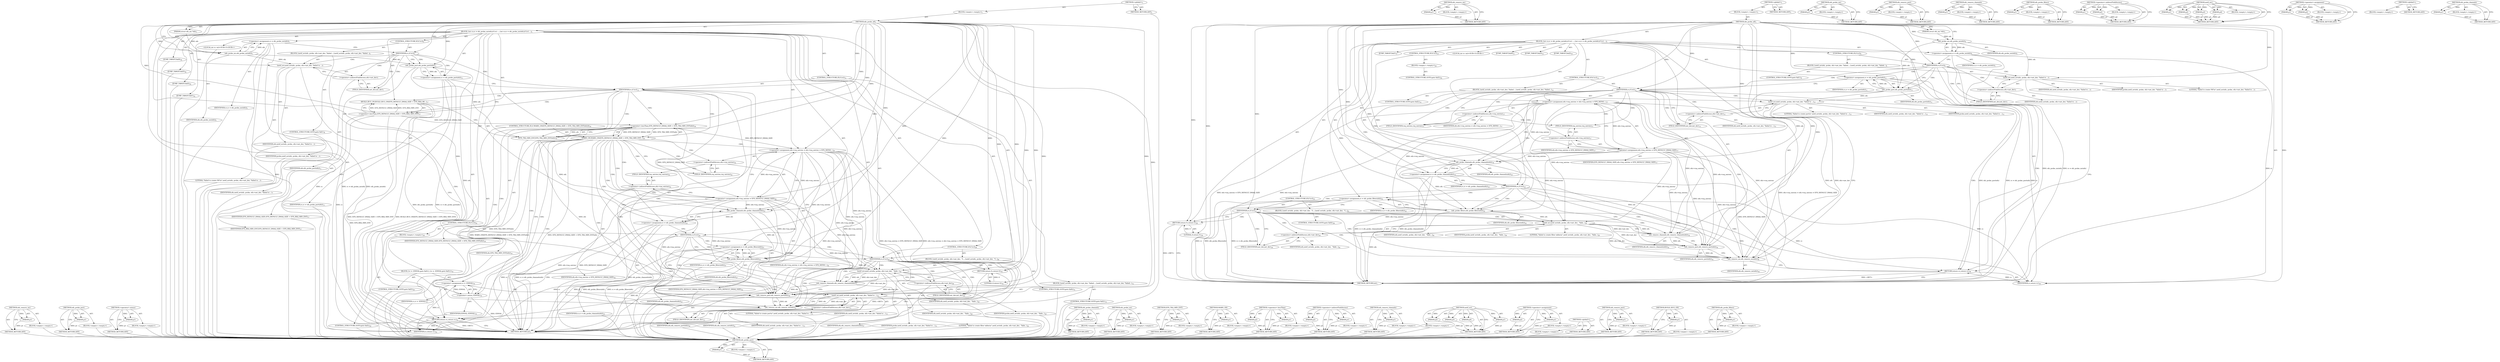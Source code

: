 digraph "efx_probe_filters" {
vulnerable_134 [label=<(METHOD,efx_probe_port)>];
vulnerable_135 [label=<(PARAM,p1)>];
vulnerable_136 [label=<(BLOCK,&lt;empty&gt;,&lt;empty&gt;)>];
vulnerable_137 [label=<(METHOD_RETURN,ANY)>];
vulnerable_154 [label=<(METHOD,efx_remove_nic)>];
vulnerable_155 [label=<(PARAM,p1)>];
vulnerable_156 [label=<(BLOCK,&lt;empty&gt;,&lt;empty&gt;)>];
vulnerable_157 [label=<(METHOD_RETURN,ANY)>];
vulnerable_6 [label=<(METHOD,&lt;global&gt;)<SUB>1</SUB>>];
vulnerable_7 [label=<(BLOCK,&lt;empty&gt;,&lt;empty&gt;)<SUB>1</SUB>>];
vulnerable_8 [label=<(METHOD,efx_probe_all)<SUB>1</SUB>>];
vulnerable_9 [label=<(PARAM,struct efx_nic *efx)<SUB>1</SUB>>];
vulnerable_10 [label=<(BLOCK,{
	int rc;

	rc = efx_probe_nic(efx);
	if (rc) ...,{
	int rc;

	rc = efx_probe_nic(efx);
	if (rc) ...)<SUB>2</SUB>>];
vulnerable_11 [label="<(LOCAL,int rc: int)<SUB>3</SUB>>"];
vulnerable_12 [label=<(&lt;operator&gt;.assignment,rc = efx_probe_nic(efx))<SUB>5</SUB>>];
vulnerable_13 [label=<(IDENTIFIER,rc,rc = efx_probe_nic(efx))<SUB>5</SUB>>];
vulnerable_14 [label=<(efx_probe_nic,efx_probe_nic(efx))<SUB>5</SUB>>];
vulnerable_15 [label=<(IDENTIFIER,efx,efx_probe_nic(efx))<SUB>5</SUB>>];
vulnerable_16 [label=<(CONTROL_STRUCTURE,IF,if (rc))<SUB>6</SUB>>];
vulnerable_17 [label=<(IDENTIFIER,rc,if (rc))<SUB>6</SUB>>];
vulnerable_18 [label=<(BLOCK,{
		netif_err(efx, probe, efx-&gt;net_dev, &quot;failed...,{
		netif_err(efx, probe, efx-&gt;net_dev, &quot;failed...)<SUB>6</SUB>>];
vulnerable_19 [label=<(netif_err,netif_err(efx, probe, efx-&gt;net_dev, &quot;failed to ...)<SUB>7</SUB>>];
vulnerable_20 [label=<(IDENTIFIER,efx,netif_err(efx, probe, efx-&gt;net_dev, &quot;failed to ...)<SUB>7</SUB>>];
vulnerable_21 [label=<(IDENTIFIER,probe,netif_err(efx, probe, efx-&gt;net_dev, &quot;failed to ...)<SUB>7</SUB>>];
vulnerable_22 [label=<(&lt;operator&gt;.indirectFieldAccess,efx-&gt;net_dev)<SUB>7</SUB>>];
vulnerable_23 [label=<(IDENTIFIER,efx,netif_err(efx, probe, efx-&gt;net_dev, &quot;failed to ...)<SUB>7</SUB>>];
vulnerable_24 [label=<(FIELD_IDENTIFIER,net_dev,net_dev)<SUB>7</SUB>>];
vulnerable_25 [label=<(LITERAL,&quot;failed to create NIC\n&quot;,netif_err(efx, probe, efx-&gt;net_dev, &quot;failed to ...)<SUB>7</SUB>>];
vulnerable_26 [label=<(CONTROL_STRUCTURE,GOTO,goto fail1;)<SUB>8</SUB>>];
vulnerable_27 [label=<(&lt;operator&gt;.assignment,rc = efx_probe_port(efx))<SUB>11</SUB>>];
vulnerable_28 [label=<(IDENTIFIER,rc,rc = efx_probe_port(efx))<SUB>11</SUB>>];
vulnerable_29 [label=<(efx_probe_port,efx_probe_port(efx))<SUB>11</SUB>>];
vulnerable_30 [label=<(IDENTIFIER,efx,efx_probe_port(efx))<SUB>11</SUB>>];
vulnerable_31 [label=<(CONTROL_STRUCTURE,IF,if (rc))<SUB>12</SUB>>];
vulnerable_32 [label=<(IDENTIFIER,rc,if (rc))<SUB>12</SUB>>];
vulnerable_33 [label=<(BLOCK,{
		netif_err(efx, probe, efx-&gt;net_dev, &quot;failed...,{
		netif_err(efx, probe, efx-&gt;net_dev, &quot;failed...)<SUB>12</SUB>>];
vulnerable_34 [label=<(netif_err,netif_err(efx, probe, efx-&gt;net_dev, &quot;failed to ...)<SUB>13</SUB>>];
vulnerable_35 [label=<(IDENTIFIER,efx,netif_err(efx, probe, efx-&gt;net_dev, &quot;failed to ...)<SUB>13</SUB>>];
vulnerable_36 [label=<(IDENTIFIER,probe,netif_err(efx, probe, efx-&gt;net_dev, &quot;failed to ...)<SUB>13</SUB>>];
vulnerable_37 [label=<(&lt;operator&gt;.indirectFieldAccess,efx-&gt;net_dev)<SUB>13</SUB>>];
vulnerable_38 [label=<(IDENTIFIER,efx,netif_err(efx, probe, efx-&gt;net_dev, &quot;failed to ...)<SUB>13</SUB>>];
vulnerable_39 [label=<(FIELD_IDENTIFIER,net_dev,net_dev)<SUB>13</SUB>>];
vulnerable_40 [label=<(LITERAL,&quot;failed to create port\n&quot;,netif_err(efx, probe, efx-&gt;net_dev, &quot;failed to ...)<SUB>13</SUB>>];
vulnerable_41 [label=<(CONTROL_STRUCTURE,GOTO,goto fail2;)<SUB>14</SUB>>];
vulnerable_42 [label=<(&lt;operator&gt;.assignment,efx-&gt;rxq_entries = efx-&gt;txq_entries = EFX_DEFAU...)<SUB>17</SUB>>];
vulnerable_43 [label=<(&lt;operator&gt;.indirectFieldAccess,efx-&gt;rxq_entries)<SUB>17</SUB>>];
vulnerable_44 [label=<(IDENTIFIER,efx,efx-&gt;rxq_entries = efx-&gt;txq_entries = EFX_DEFAU...)<SUB>17</SUB>>];
vulnerable_45 [label=<(FIELD_IDENTIFIER,rxq_entries,rxq_entries)<SUB>17</SUB>>];
vulnerable_46 [label=<(&lt;operator&gt;.assignment,efx-&gt;txq_entries = EFX_DEFAULT_DMAQ_SIZE)<SUB>17</SUB>>];
vulnerable_47 [label=<(&lt;operator&gt;.indirectFieldAccess,efx-&gt;txq_entries)<SUB>17</SUB>>];
vulnerable_48 [label=<(IDENTIFIER,efx,efx-&gt;txq_entries = EFX_DEFAULT_DMAQ_SIZE)<SUB>17</SUB>>];
vulnerable_49 [label=<(FIELD_IDENTIFIER,txq_entries,txq_entries)<SUB>17</SUB>>];
vulnerable_50 [label=<(IDENTIFIER,EFX_DEFAULT_DMAQ_SIZE,efx-&gt;txq_entries = EFX_DEFAULT_DMAQ_SIZE)<SUB>17</SUB>>];
vulnerable_51 [label=<(&lt;operator&gt;.assignment,rc = efx_probe_channels(efx))<SUB>18</SUB>>];
vulnerable_52 [label=<(IDENTIFIER,rc,rc = efx_probe_channels(efx))<SUB>18</SUB>>];
vulnerable_53 [label=<(efx_probe_channels,efx_probe_channels(efx))<SUB>18</SUB>>];
vulnerable_54 [label=<(IDENTIFIER,efx,efx_probe_channels(efx))<SUB>18</SUB>>];
vulnerable_55 [label=<(CONTROL_STRUCTURE,IF,if (rc))<SUB>19</SUB>>];
vulnerable_56 [label=<(IDENTIFIER,rc,if (rc))<SUB>19</SUB>>];
vulnerable_57 [label=<(BLOCK,&lt;empty&gt;,&lt;empty&gt;)<SUB>20</SUB>>];
vulnerable_58 [label=<(CONTROL_STRUCTURE,GOTO,goto fail3;)<SUB>20</SUB>>];
vulnerable_59 [label=<(&lt;operator&gt;.assignment,rc = efx_probe_filters(efx))<SUB>22</SUB>>];
vulnerable_60 [label=<(IDENTIFIER,rc,rc = efx_probe_filters(efx))<SUB>22</SUB>>];
vulnerable_61 [label=<(efx_probe_filters,efx_probe_filters(efx))<SUB>22</SUB>>];
vulnerable_62 [label=<(IDENTIFIER,efx,efx_probe_filters(efx))<SUB>22</SUB>>];
vulnerable_63 [label=<(CONTROL_STRUCTURE,IF,if (rc))<SUB>23</SUB>>];
vulnerable_64 [label=<(IDENTIFIER,rc,if (rc))<SUB>23</SUB>>];
vulnerable_65 [label=<(BLOCK,{
		netif_err(efx, probe, efx-&gt;net_dev,
			  &quot;f...,{
		netif_err(efx, probe, efx-&gt;net_dev,
			  &quot;f...)<SUB>23</SUB>>];
vulnerable_66 [label=<(netif_err,netif_err(efx, probe, efx-&gt;net_dev,
			  &quot;faile...)<SUB>24</SUB>>];
vulnerable_67 [label=<(IDENTIFIER,efx,netif_err(efx, probe, efx-&gt;net_dev,
			  &quot;faile...)<SUB>24</SUB>>];
vulnerable_68 [label=<(IDENTIFIER,probe,netif_err(efx, probe, efx-&gt;net_dev,
			  &quot;faile...)<SUB>24</SUB>>];
vulnerable_69 [label=<(&lt;operator&gt;.indirectFieldAccess,efx-&gt;net_dev)<SUB>24</SUB>>];
vulnerable_70 [label=<(IDENTIFIER,efx,netif_err(efx, probe, efx-&gt;net_dev,
			  &quot;faile...)<SUB>24</SUB>>];
vulnerable_71 [label=<(FIELD_IDENTIFIER,net_dev,net_dev)<SUB>24</SUB>>];
vulnerable_72 [label=<(LITERAL,&quot;failed to create filter tables\n&quot;,netif_err(efx, probe, efx-&gt;net_dev,
			  &quot;faile...)<SUB>25</SUB>>];
vulnerable_73 [label=<(CONTROL_STRUCTURE,GOTO,goto fail4;)<SUB>26</SUB>>];
vulnerable_74 [label=<(RETURN,return 0;,return 0;)<SUB>29</SUB>>];
vulnerable_75 [label=<(LITERAL,0,return 0;)<SUB>29</SUB>>];
vulnerable_76 [label=<(JUMP_TARGET,fail4)<SUB>31</SUB>>];
vulnerable_77 [label=<(efx_remove_channels,efx_remove_channels(efx))<SUB>32</SUB>>];
vulnerable_78 [label=<(IDENTIFIER,efx,efx_remove_channels(efx))<SUB>32</SUB>>];
vulnerable_79 [label=<(JUMP_TARGET,fail3)<SUB>33</SUB>>];
vulnerable_80 [label=<(efx_remove_port,efx_remove_port(efx))<SUB>34</SUB>>];
vulnerable_81 [label=<(IDENTIFIER,efx,efx_remove_port(efx))<SUB>34</SUB>>];
vulnerable_82 [label=<(JUMP_TARGET,fail2)<SUB>35</SUB>>];
vulnerable_83 [label=<(efx_remove_nic,efx_remove_nic(efx))<SUB>36</SUB>>];
vulnerable_84 [label=<(IDENTIFIER,efx,efx_remove_nic(efx))<SUB>36</SUB>>];
vulnerable_85 [label=<(JUMP_TARGET,fail1)<SUB>37</SUB>>];
vulnerable_86 [label=<(RETURN,return rc;,return rc;)<SUB>38</SUB>>];
vulnerable_87 [label=<(IDENTIFIER,rc,return rc;)<SUB>38</SUB>>];
vulnerable_88 [label=<(METHOD_RETURN,int)<SUB>1</SUB>>];
vulnerable_90 [label=<(METHOD_RETURN,ANY)<SUB>1</SUB>>];
vulnerable_118 [label=<(METHOD,efx_probe_nic)>];
vulnerable_119 [label=<(PARAM,p1)>];
vulnerable_120 [label=<(BLOCK,&lt;empty&gt;,&lt;empty&gt;)>];
vulnerable_121 [label=<(METHOD_RETURN,ANY)>];
vulnerable_150 [label=<(METHOD,efx_remove_port)>];
vulnerable_151 [label=<(PARAM,p1)>];
vulnerable_152 [label=<(BLOCK,&lt;empty&gt;,&lt;empty&gt;)>];
vulnerable_153 [label=<(METHOD_RETURN,ANY)>];
vulnerable_146 [label=<(METHOD,efx_remove_channels)>];
vulnerable_147 [label=<(PARAM,p1)>];
vulnerable_148 [label=<(BLOCK,&lt;empty&gt;,&lt;empty&gt;)>];
vulnerable_149 [label=<(METHOD_RETURN,ANY)>];
vulnerable_142 [label=<(METHOD,efx_probe_filters)>];
vulnerable_143 [label=<(PARAM,p1)>];
vulnerable_144 [label=<(BLOCK,&lt;empty&gt;,&lt;empty&gt;)>];
vulnerable_145 [label=<(METHOD_RETURN,ANY)>];
vulnerable_129 [label=<(METHOD,&lt;operator&gt;.indirectFieldAccess)>];
vulnerable_130 [label=<(PARAM,p1)>];
vulnerable_131 [label=<(PARAM,p2)>];
vulnerable_132 [label=<(BLOCK,&lt;empty&gt;,&lt;empty&gt;)>];
vulnerable_133 [label=<(METHOD_RETURN,ANY)>];
vulnerable_122 [label=<(METHOD,netif_err)>];
vulnerable_123 [label=<(PARAM,p1)>];
vulnerable_124 [label=<(PARAM,p2)>];
vulnerable_125 [label=<(PARAM,p3)>];
vulnerable_126 [label=<(PARAM,p4)>];
vulnerable_127 [label=<(BLOCK,&lt;empty&gt;,&lt;empty&gt;)>];
vulnerable_128 [label=<(METHOD_RETURN,ANY)>];
vulnerable_113 [label=<(METHOD,&lt;operator&gt;.assignment)>];
vulnerable_114 [label=<(PARAM,p1)>];
vulnerable_115 [label=<(PARAM,p2)>];
vulnerable_116 [label=<(BLOCK,&lt;empty&gt;,&lt;empty&gt;)>];
vulnerable_117 [label=<(METHOD_RETURN,ANY)>];
vulnerable_107 [label=<(METHOD,&lt;global&gt;)<SUB>1</SUB>>];
vulnerable_108 [label=<(BLOCK,&lt;empty&gt;,&lt;empty&gt;)>];
vulnerable_109 [label=<(METHOD_RETURN,ANY)>];
vulnerable_138 [label=<(METHOD,efx_probe_channels)>];
vulnerable_139 [label=<(PARAM,p1)>];
vulnerable_140 [label=<(BLOCK,&lt;empty&gt;,&lt;empty&gt;)>];
vulnerable_141 [label=<(METHOD_RETURN,ANY)>];
fixed_191 [label=<(METHOD,efx_remove_nic)>];
fixed_192 [label=<(PARAM,p1)>];
fixed_193 [label=<(BLOCK,&lt;empty&gt;,&lt;empty&gt;)>];
fixed_194 [label=<(METHOD_RETURN,ANY)>];
fixed_150 [label=<(METHOD,efx_probe_port)>];
fixed_151 [label=<(PARAM,p1)>];
fixed_152 [label=<(BLOCK,&lt;empty&gt;,&lt;empty&gt;)>];
fixed_153 [label=<(METHOD_RETURN,ANY)>];
fixed_171 [label=<(METHOD,&lt;operator&gt;.minus)>];
fixed_172 [label=<(PARAM,p1)>];
fixed_173 [label=<(BLOCK,&lt;empty&gt;,&lt;empty&gt;)>];
fixed_174 [label=<(METHOD_RETURN,ANY)>];
fixed_6 [label=<(METHOD,&lt;global&gt;)<SUB>1</SUB>>];
fixed_7 [label=<(BLOCK,&lt;empty&gt;,&lt;empty&gt;)<SUB>1</SUB>>];
fixed_8 [label=<(METHOD,efx_probe_all)<SUB>1</SUB>>];
fixed_9 [label=<(PARAM,struct efx_nic *efx)<SUB>1</SUB>>];
fixed_10 [label=<(BLOCK,{
	int rc;

	rc = efx_probe_nic(efx);
	if (rc) ...,{
	int rc;

	rc = efx_probe_nic(efx);
	if (rc) ...)<SUB>2</SUB>>];
fixed_11 [label="<(LOCAL,int rc: int)<SUB>3</SUB>>"];
fixed_12 [label=<(&lt;operator&gt;.assignment,rc = efx_probe_nic(efx))<SUB>5</SUB>>];
fixed_13 [label=<(IDENTIFIER,rc,rc = efx_probe_nic(efx))<SUB>5</SUB>>];
fixed_14 [label=<(efx_probe_nic,efx_probe_nic(efx))<SUB>5</SUB>>];
fixed_15 [label=<(IDENTIFIER,efx,efx_probe_nic(efx))<SUB>5</SUB>>];
fixed_16 [label=<(CONTROL_STRUCTURE,IF,if (rc))<SUB>6</SUB>>];
fixed_17 [label=<(IDENTIFIER,rc,if (rc))<SUB>6</SUB>>];
fixed_18 [label=<(BLOCK,{
		netif_err(efx, probe, efx-&gt;net_dev, &quot;failed...,{
		netif_err(efx, probe, efx-&gt;net_dev, &quot;failed...)<SUB>6</SUB>>];
fixed_19 [label=<(netif_err,netif_err(efx, probe, efx-&gt;net_dev, &quot;failed to ...)<SUB>7</SUB>>];
fixed_20 [label=<(IDENTIFIER,efx,netif_err(efx, probe, efx-&gt;net_dev, &quot;failed to ...)<SUB>7</SUB>>];
fixed_21 [label=<(IDENTIFIER,probe,netif_err(efx, probe, efx-&gt;net_dev, &quot;failed to ...)<SUB>7</SUB>>];
fixed_22 [label=<(&lt;operator&gt;.indirectFieldAccess,efx-&gt;net_dev)<SUB>7</SUB>>];
fixed_23 [label=<(IDENTIFIER,efx,netif_err(efx, probe, efx-&gt;net_dev, &quot;failed to ...)<SUB>7</SUB>>];
fixed_24 [label=<(FIELD_IDENTIFIER,net_dev,net_dev)<SUB>7</SUB>>];
fixed_25 [label=<(LITERAL,&quot;failed to create NIC\n&quot;,netif_err(efx, probe, efx-&gt;net_dev, &quot;failed to ...)<SUB>7</SUB>>];
fixed_26 [label=<(CONTROL_STRUCTURE,GOTO,goto fail1;)<SUB>8</SUB>>];
fixed_27 [label=<(&lt;operator&gt;.assignment,rc = efx_probe_port(efx))<SUB>11</SUB>>];
fixed_28 [label=<(IDENTIFIER,rc,rc = efx_probe_port(efx))<SUB>11</SUB>>];
fixed_29 [label=<(efx_probe_port,efx_probe_port(efx))<SUB>11</SUB>>];
fixed_30 [label=<(IDENTIFIER,efx,efx_probe_port(efx))<SUB>11</SUB>>];
fixed_31 [label=<(CONTROL_STRUCTURE,IF,if (rc))<SUB>12</SUB>>];
fixed_32 [label=<(IDENTIFIER,rc,if (rc))<SUB>12</SUB>>];
fixed_33 [label=<(BLOCK,{
		netif_err(efx, probe, efx-&gt;net_dev, &quot;failed...,{
		netif_err(efx, probe, efx-&gt;net_dev, &quot;failed...)<SUB>12</SUB>>];
fixed_34 [label=<(netif_err,netif_err(efx, probe, efx-&gt;net_dev, &quot;failed to ...)<SUB>13</SUB>>];
fixed_35 [label=<(IDENTIFIER,efx,netif_err(efx, probe, efx-&gt;net_dev, &quot;failed to ...)<SUB>13</SUB>>];
fixed_36 [label=<(IDENTIFIER,probe,netif_err(efx, probe, efx-&gt;net_dev, &quot;failed to ...)<SUB>13</SUB>>];
fixed_37 [label=<(&lt;operator&gt;.indirectFieldAccess,efx-&gt;net_dev)<SUB>13</SUB>>];
fixed_38 [label=<(IDENTIFIER,efx,netif_err(efx, probe, efx-&gt;net_dev, &quot;failed to ...)<SUB>13</SUB>>];
fixed_39 [label=<(FIELD_IDENTIFIER,net_dev,net_dev)<SUB>13</SUB>>];
fixed_40 [label=<(LITERAL,&quot;failed to create port\n&quot;,netif_err(efx, probe, efx-&gt;net_dev, &quot;failed to ...)<SUB>13</SUB>>];
fixed_41 [label=<(CONTROL_STRUCTURE,GOTO,goto fail2;)<SUB>14</SUB>>];
fixed_42 [label=<(BUILD_BUG_ON,BUILD_BUG_ON(EFX_DEFAULT_DMAQ_SIZE &lt; EFX_RXQ_MI...)<SUB>17</SUB>>];
fixed_43 [label=<(&lt;operator&gt;.lessThan,EFX_DEFAULT_DMAQ_SIZE &lt; EFX_RXQ_MIN_ENT)<SUB>17</SUB>>];
fixed_44 [label=<(IDENTIFIER,EFX_DEFAULT_DMAQ_SIZE,EFX_DEFAULT_DMAQ_SIZE &lt; EFX_RXQ_MIN_ENT)<SUB>17</SUB>>];
fixed_45 [label=<(IDENTIFIER,EFX_RXQ_MIN_ENT,EFX_DEFAULT_DMAQ_SIZE &lt; EFX_RXQ_MIN_ENT)<SUB>17</SUB>>];
fixed_46 [label=<(CONTROL_STRUCTURE,IF,if (WARN_ON(EFX_DEFAULT_DMAQ_SIZE &lt; EFX_TXQ_MIN_ENT(efx))))<SUB>18</SUB>>];
fixed_47 [label=<(WARN_ON,WARN_ON(EFX_DEFAULT_DMAQ_SIZE &lt; EFX_TXQ_MIN_ENT...)<SUB>18</SUB>>];
fixed_48 [label=<(&lt;operator&gt;.lessThan,EFX_DEFAULT_DMAQ_SIZE &lt; EFX_TXQ_MIN_ENT(efx))<SUB>18</SUB>>];
fixed_49 [label=<(IDENTIFIER,EFX_DEFAULT_DMAQ_SIZE,EFX_DEFAULT_DMAQ_SIZE &lt; EFX_TXQ_MIN_ENT(efx))<SUB>18</SUB>>];
fixed_50 [label=<(EFX_TXQ_MIN_ENT,EFX_TXQ_MIN_ENT(efx))<SUB>18</SUB>>];
fixed_51 [label=<(IDENTIFIER,efx,EFX_TXQ_MIN_ENT(efx))<SUB>18</SUB>>];
fixed_52 [label=<(BLOCK,{
		rc = -EINVAL;
		goto fail3;
	},{
		rc = -EINVAL;
		goto fail3;
	})<SUB>18</SUB>>];
fixed_53 [label=<(&lt;operator&gt;.assignment,rc = -EINVAL)<SUB>19</SUB>>];
fixed_54 [label=<(IDENTIFIER,rc,rc = -EINVAL)<SUB>19</SUB>>];
fixed_55 [label=<(&lt;operator&gt;.minus,-EINVAL)<SUB>19</SUB>>];
fixed_56 [label=<(IDENTIFIER,EINVAL,-EINVAL)<SUB>19</SUB>>];
fixed_57 [label=<(CONTROL_STRUCTURE,GOTO,goto fail3;)<SUB>20</SUB>>];
fixed_58 [label=<(&lt;operator&gt;.assignment,efx-&gt;rxq_entries = efx-&gt;txq_entries = EFX_DEFAU...)<SUB>22</SUB>>];
fixed_59 [label=<(&lt;operator&gt;.indirectFieldAccess,efx-&gt;rxq_entries)<SUB>22</SUB>>];
fixed_60 [label=<(IDENTIFIER,efx,efx-&gt;rxq_entries = efx-&gt;txq_entries = EFX_DEFAU...)<SUB>22</SUB>>];
fixed_61 [label=<(FIELD_IDENTIFIER,rxq_entries,rxq_entries)<SUB>22</SUB>>];
fixed_62 [label=<(&lt;operator&gt;.assignment,efx-&gt;txq_entries = EFX_DEFAULT_DMAQ_SIZE)<SUB>22</SUB>>];
fixed_63 [label=<(&lt;operator&gt;.indirectFieldAccess,efx-&gt;txq_entries)<SUB>22</SUB>>];
fixed_64 [label=<(IDENTIFIER,efx,efx-&gt;txq_entries = EFX_DEFAULT_DMAQ_SIZE)<SUB>22</SUB>>];
fixed_65 [label=<(FIELD_IDENTIFIER,txq_entries,txq_entries)<SUB>22</SUB>>];
fixed_66 [label=<(IDENTIFIER,EFX_DEFAULT_DMAQ_SIZE,efx-&gt;txq_entries = EFX_DEFAULT_DMAQ_SIZE)<SUB>22</SUB>>];
fixed_67 [label=<(&lt;operator&gt;.assignment,rc = efx_probe_channels(efx))<SUB>23</SUB>>];
fixed_68 [label=<(IDENTIFIER,rc,rc = efx_probe_channels(efx))<SUB>23</SUB>>];
fixed_69 [label=<(efx_probe_channels,efx_probe_channels(efx))<SUB>23</SUB>>];
fixed_70 [label=<(IDENTIFIER,efx,efx_probe_channels(efx))<SUB>23</SUB>>];
fixed_71 [label=<(CONTROL_STRUCTURE,IF,if (rc))<SUB>24</SUB>>];
fixed_72 [label=<(IDENTIFIER,rc,if (rc))<SUB>24</SUB>>];
fixed_73 [label=<(BLOCK,&lt;empty&gt;,&lt;empty&gt;)<SUB>25</SUB>>];
fixed_74 [label=<(CONTROL_STRUCTURE,GOTO,goto fail3;)<SUB>25</SUB>>];
fixed_75 [label=<(&lt;operator&gt;.assignment,rc = efx_probe_filters(efx))<SUB>27</SUB>>];
fixed_76 [label=<(IDENTIFIER,rc,rc = efx_probe_filters(efx))<SUB>27</SUB>>];
fixed_77 [label=<(efx_probe_filters,efx_probe_filters(efx))<SUB>27</SUB>>];
fixed_78 [label=<(IDENTIFIER,efx,efx_probe_filters(efx))<SUB>27</SUB>>];
fixed_79 [label=<(CONTROL_STRUCTURE,IF,if (rc))<SUB>28</SUB>>];
fixed_80 [label=<(IDENTIFIER,rc,if (rc))<SUB>28</SUB>>];
fixed_81 [label=<(BLOCK,{
		netif_err(efx, probe, efx-&gt;net_dev,
			  &quot;f...,{
		netif_err(efx, probe, efx-&gt;net_dev,
			  &quot;f...)<SUB>28</SUB>>];
fixed_82 [label=<(netif_err,netif_err(efx, probe, efx-&gt;net_dev,
			  &quot;faile...)<SUB>29</SUB>>];
fixed_83 [label=<(IDENTIFIER,efx,netif_err(efx, probe, efx-&gt;net_dev,
			  &quot;faile...)<SUB>29</SUB>>];
fixed_84 [label=<(IDENTIFIER,probe,netif_err(efx, probe, efx-&gt;net_dev,
			  &quot;faile...)<SUB>29</SUB>>];
fixed_85 [label=<(&lt;operator&gt;.indirectFieldAccess,efx-&gt;net_dev)<SUB>29</SUB>>];
fixed_86 [label=<(IDENTIFIER,efx,netif_err(efx, probe, efx-&gt;net_dev,
			  &quot;faile...)<SUB>29</SUB>>];
fixed_87 [label=<(FIELD_IDENTIFIER,net_dev,net_dev)<SUB>29</SUB>>];
fixed_88 [label=<(LITERAL,&quot;failed to create filter tables\n&quot;,netif_err(efx, probe, efx-&gt;net_dev,
			  &quot;faile...)<SUB>30</SUB>>];
fixed_89 [label=<(CONTROL_STRUCTURE,GOTO,goto fail4;)<SUB>31</SUB>>];
fixed_90 [label=<(RETURN,return 0;,return 0;)<SUB>34</SUB>>];
fixed_91 [label=<(LITERAL,0,return 0;)<SUB>34</SUB>>];
fixed_92 [label=<(JUMP_TARGET,fail4)<SUB>36</SUB>>];
fixed_93 [label=<(efx_remove_channels,efx_remove_channels(efx))<SUB>37</SUB>>];
fixed_94 [label=<(IDENTIFIER,efx,efx_remove_channels(efx))<SUB>37</SUB>>];
fixed_95 [label=<(JUMP_TARGET,fail3)<SUB>38</SUB>>];
fixed_96 [label=<(efx_remove_port,efx_remove_port(efx))<SUB>39</SUB>>];
fixed_97 [label=<(IDENTIFIER,efx,efx_remove_port(efx))<SUB>39</SUB>>];
fixed_98 [label=<(JUMP_TARGET,fail2)<SUB>40</SUB>>];
fixed_99 [label=<(efx_remove_nic,efx_remove_nic(efx))<SUB>41</SUB>>];
fixed_100 [label=<(IDENTIFIER,efx,efx_remove_nic(efx))<SUB>41</SUB>>];
fixed_101 [label=<(JUMP_TARGET,fail1)<SUB>42</SUB>>];
fixed_102 [label=<(RETURN,return rc;,return rc;)<SUB>43</SUB>>];
fixed_103 [label=<(IDENTIFIER,rc,return rc;)<SUB>43</SUB>>];
fixed_104 [label=<(METHOD_RETURN,int)<SUB>1</SUB>>];
fixed_106 [label=<(METHOD_RETURN,ANY)<SUB>1</SUB>>];
fixed_175 [label=<(METHOD,efx_probe_channels)>];
fixed_176 [label=<(PARAM,p1)>];
fixed_177 [label=<(BLOCK,&lt;empty&gt;,&lt;empty&gt;)>];
fixed_178 [label=<(METHOD_RETURN,ANY)>];
fixed_134 [label=<(METHOD,efx_probe_nic)>];
fixed_135 [label=<(PARAM,p1)>];
fixed_136 [label=<(BLOCK,&lt;empty&gt;,&lt;empty&gt;)>];
fixed_137 [label=<(METHOD_RETURN,ANY)>];
fixed_167 [label=<(METHOD,EFX_TXQ_MIN_ENT)>];
fixed_168 [label=<(PARAM,p1)>];
fixed_169 [label=<(BLOCK,&lt;empty&gt;,&lt;empty&gt;)>];
fixed_170 [label=<(METHOD_RETURN,ANY)>];
fixed_163 [label=<(METHOD,WARN_ON)>];
fixed_164 [label=<(PARAM,p1)>];
fixed_165 [label=<(BLOCK,&lt;empty&gt;,&lt;empty&gt;)>];
fixed_166 [label=<(METHOD_RETURN,ANY)>];
fixed_158 [label=<(METHOD,&lt;operator&gt;.lessThan)>];
fixed_159 [label=<(PARAM,p1)>];
fixed_160 [label=<(PARAM,p2)>];
fixed_161 [label=<(BLOCK,&lt;empty&gt;,&lt;empty&gt;)>];
fixed_162 [label=<(METHOD_RETURN,ANY)>];
fixed_145 [label=<(METHOD,&lt;operator&gt;.indirectFieldAccess)>];
fixed_146 [label=<(PARAM,p1)>];
fixed_147 [label=<(PARAM,p2)>];
fixed_148 [label=<(BLOCK,&lt;empty&gt;,&lt;empty&gt;)>];
fixed_149 [label=<(METHOD_RETURN,ANY)>];
fixed_183 [label=<(METHOD,efx_remove_channels)>];
fixed_184 [label=<(PARAM,p1)>];
fixed_185 [label=<(BLOCK,&lt;empty&gt;,&lt;empty&gt;)>];
fixed_186 [label=<(METHOD_RETURN,ANY)>];
fixed_138 [label=<(METHOD,netif_err)>];
fixed_139 [label=<(PARAM,p1)>];
fixed_140 [label=<(PARAM,p2)>];
fixed_141 [label=<(PARAM,p3)>];
fixed_142 [label=<(PARAM,p4)>];
fixed_143 [label=<(BLOCK,&lt;empty&gt;,&lt;empty&gt;)>];
fixed_144 [label=<(METHOD_RETURN,ANY)>];
fixed_129 [label=<(METHOD,&lt;operator&gt;.assignment)>];
fixed_130 [label=<(PARAM,p1)>];
fixed_131 [label=<(PARAM,p2)>];
fixed_132 [label=<(BLOCK,&lt;empty&gt;,&lt;empty&gt;)>];
fixed_133 [label=<(METHOD_RETURN,ANY)>];
fixed_123 [label=<(METHOD,&lt;global&gt;)<SUB>1</SUB>>];
fixed_124 [label=<(BLOCK,&lt;empty&gt;,&lt;empty&gt;)>];
fixed_125 [label=<(METHOD_RETURN,ANY)>];
fixed_187 [label=<(METHOD,efx_remove_port)>];
fixed_188 [label=<(PARAM,p1)>];
fixed_189 [label=<(BLOCK,&lt;empty&gt;,&lt;empty&gt;)>];
fixed_190 [label=<(METHOD_RETURN,ANY)>];
fixed_154 [label=<(METHOD,BUILD_BUG_ON)>];
fixed_155 [label=<(PARAM,p1)>];
fixed_156 [label=<(BLOCK,&lt;empty&gt;,&lt;empty&gt;)>];
fixed_157 [label=<(METHOD_RETURN,ANY)>];
fixed_179 [label=<(METHOD,efx_probe_filters)>];
fixed_180 [label=<(PARAM,p1)>];
fixed_181 [label=<(BLOCK,&lt;empty&gt;,&lt;empty&gt;)>];
fixed_182 [label=<(METHOD_RETURN,ANY)>];
vulnerable_134 -> vulnerable_135  [key=0, label="AST: "];
vulnerable_134 -> vulnerable_135  [key=1, label="DDG: "];
vulnerable_134 -> vulnerable_136  [key=0, label="AST: "];
vulnerable_134 -> vulnerable_137  [key=0, label="AST: "];
vulnerable_134 -> vulnerable_137  [key=1, label="CFG: "];
vulnerable_135 -> vulnerable_137  [key=0, label="DDG: p1"];
vulnerable_154 -> vulnerable_155  [key=0, label="AST: "];
vulnerable_154 -> vulnerable_155  [key=1, label="DDG: "];
vulnerable_154 -> vulnerable_156  [key=0, label="AST: "];
vulnerable_154 -> vulnerable_157  [key=0, label="AST: "];
vulnerable_154 -> vulnerable_157  [key=1, label="CFG: "];
vulnerable_155 -> vulnerable_157  [key=0, label="DDG: p1"];
vulnerable_6 -> vulnerable_7  [key=0, label="AST: "];
vulnerable_6 -> vulnerable_90  [key=0, label="AST: "];
vulnerable_6 -> vulnerable_90  [key=1, label="CFG: "];
vulnerable_7 -> vulnerable_8  [key=0, label="AST: "];
vulnerable_8 -> vulnerable_9  [key=0, label="AST: "];
vulnerable_8 -> vulnerable_9  [key=1, label="DDG: "];
vulnerable_8 -> vulnerable_10  [key=0, label="AST: "];
vulnerable_8 -> vulnerable_88  [key=0, label="AST: "];
vulnerable_8 -> vulnerable_14  [key=0, label="CFG: "];
vulnerable_8 -> vulnerable_14  [key=1, label="DDG: "];
vulnerable_8 -> vulnerable_42  [key=0, label="DDG: "];
vulnerable_8 -> vulnerable_74  [key=0, label="DDG: "];
vulnerable_8 -> vulnerable_17  [key=0, label="DDG: "];
vulnerable_8 -> vulnerable_32  [key=0, label="DDG: "];
vulnerable_8 -> vulnerable_56  [key=0, label="DDG: "];
vulnerable_8 -> vulnerable_64  [key=0, label="DDG: "];
vulnerable_8 -> vulnerable_75  [key=0, label="DDG: "];
vulnerable_8 -> vulnerable_77  [key=0, label="DDG: "];
vulnerable_8 -> vulnerable_80  [key=0, label="DDG: "];
vulnerable_8 -> vulnerable_83  [key=0, label="DDG: "];
vulnerable_8 -> vulnerable_87  [key=0, label="DDG: "];
vulnerable_8 -> vulnerable_29  [key=0, label="DDG: "];
vulnerable_8 -> vulnerable_46  [key=0, label="DDG: "];
vulnerable_8 -> vulnerable_53  [key=0, label="DDG: "];
vulnerable_8 -> vulnerable_61  [key=0, label="DDG: "];
vulnerable_8 -> vulnerable_19  [key=0, label="DDG: "];
vulnerable_8 -> vulnerable_34  [key=0, label="DDG: "];
vulnerable_8 -> vulnerable_66  [key=0, label="DDG: "];
vulnerable_9 -> vulnerable_14  [key=0, label="DDG: efx"];
vulnerable_10 -> vulnerable_11  [key=0, label="AST: "];
vulnerable_10 -> vulnerable_12  [key=0, label="AST: "];
vulnerable_10 -> vulnerable_16  [key=0, label="AST: "];
vulnerable_10 -> vulnerable_27  [key=0, label="AST: "];
vulnerable_10 -> vulnerable_31  [key=0, label="AST: "];
vulnerable_10 -> vulnerable_42  [key=0, label="AST: "];
vulnerable_10 -> vulnerable_51  [key=0, label="AST: "];
vulnerable_10 -> vulnerable_55  [key=0, label="AST: "];
vulnerable_10 -> vulnerable_59  [key=0, label="AST: "];
vulnerable_10 -> vulnerable_63  [key=0, label="AST: "];
vulnerable_10 -> vulnerable_74  [key=0, label="AST: "];
vulnerable_10 -> vulnerable_76  [key=0, label="AST: "];
vulnerable_10 -> vulnerable_77  [key=0, label="AST: "];
vulnerable_10 -> vulnerable_79  [key=0, label="AST: "];
vulnerable_10 -> vulnerable_80  [key=0, label="AST: "];
vulnerable_10 -> vulnerable_82  [key=0, label="AST: "];
vulnerable_10 -> vulnerable_83  [key=0, label="AST: "];
vulnerable_10 -> vulnerable_85  [key=0, label="AST: "];
vulnerable_10 -> vulnerable_86  [key=0, label="AST: "];
vulnerable_12 -> vulnerable_13  [key=0, label="AST: "];
vulnerable_12 -> vulnerable_14  [key=0, label="AST: "];
vulnerable_12 -> vulnerable_17  [key=0, label="CFG: "];
vulnerable_12 -> vulnerable_88  [key=0, label="DDG: efx_probe_nic(efx)"];
vulnerable_12 -> vulnerable_88  [key=1, label="DDG: rc = efx_probe_nic(efx)"];
vulnerable_12 -> vulnerable_87  [key=0, label="DDG: rc"];
vulnerable_14 -> vulnerable_15  [key=0, label="AST: "];
vulnerable_14 -> vulnerable_12  [key=0, label="CFG: "];
vulnerable_14 -> vulnerable_12  [key=1, label="DDG: efx"];
vulnerable_14 -> vulnerable_29  [key=0, label="DDG: efx"];
vulnerable_14 -> vulnerable_19  [key=0, label="DDG: efx"];
vulnerable_16 -> vulnerable_17  [key=0, label="AST: "];
vulnerable_16 -> vulnerable_18  [key=0, label="AST: "];
vulnerable_17 -> vulnerable_24  [key=0, label="CFG: "];
vulnerable_17 -> vulnerable_24  [key=1, label="CDG: "];
vulnerable_17 -> vulnerable_29  [key=0, label="CFG: "];
vulnerable_17 -> vulnerable_29  [key=1, label="CDG: "];
vulnerable_17 -> vulnerable_32  [key=0, label="CDG: "];
vulnerable_17 -> vulnerable_19  [key=0, label="CDG: "];
vulnerable_17 -> vulnerable_22  [key=0, label="CDG: "];
vulnerable_17 -> vulnerable_27  [key=0, label="CDG: "];
vulnerable_17 -> vulnerable_86  [key=0, label="CDG: "];
vulnerable_18 -> vulnerable_19  [key=0, label="AST: "];
vulnerable_18 -> vulnerable_26  [key=0, label="AST: "];
vulnerable_19 -> vulnerable_20  [key=0, label="AST: "];
vulnerable_19 -> vulnerable_21  [key=0, label="AST: "];
vulnerable_19 -> vulnerable_22  [key=0, label="AST: "];
vulnerable_19 -> vulnerable_25  [key=0, label="AST: "];
vulnerable_19 -> vulnerable_86  [key=0, label="CFG: "];
vulnerable_22 -> vulnerable_23  [key=0, label="AST: "];
vulnerable_22 -> vulnerable_24  [key=0, label="AST: "];
vulnerable_22 -> vulnerable_19  [key=0, label="CFG: "];
vulnerable_24 -> vulnerable_22  [key=0, label="CFG: "];
vulnerable_27 -> vulnerable_28  [key=0, label="AST: "];
vulnerable_27 -> vulnerable_29  [key=0, label="AST: "];
vulnerable_27 -> vulnerable_32  [key=0, label="CFG: "];
vulnerable_27 -> vulnerable_88  [key=0, label="DDG: efx_probe_port(efx)"];
vulnerable_27 -> vulnerable_88  [key=1, label="DDG: rc = efx_probe_port(efx)"];
vulnerable_27 -> vulnerable_87  [key=0, label="DDG: rc"];
vulnerable_29 -> vulnerable_30  [key=0, label="AST: "];
vulnerable_29 -> vulnerable_27  [key=0, label="CFG: "];
vulnerable_29 -> vulnerable_27  [key=1, label="DDG: efx"];
vulnerable_29 -> vulnerable_53  [key=0, label="DDG: efx"];
vulnerable_29 -> vulnerable_34  [key=0, label="DDG: efx"];
vulnerable_31 -> vulnerable_32  [key=0, label="AST: "];
vulnerable_31 -> vulnerable_33  [key=0, label="AST: "];
vulnerable_32 -> vulnerable_39  [key=0, label="CFG: "];
vulnerable_32 -> vulnerable_39  [key=1, label="CDG: "];
vulnerable_32 -> vulnerable_45  [key=0, label="CFG: "];
vulnerable_32 -> vulnerable_45  [key=1, label="CDG: "];
vulnerable_32 -> vulnerable_47  [key=0, label="CDG: "];
vulnerable_32 -> vulnerable_34  [key=0, label="CDG: "];
vulnerable_32 -> vulnerable_49  [key=0, label="CDG: "];
vulnerable_32 -> vulnerable_42  [key=0, label="CDG: "];
vulnerable_32 -> vulnerable_51  [key=0, label="CDG: "];
vulnerable_32 -> vulnerable_37  [key=0, label="CDG: "];
vulnerable_32 -> vulnerable_46  [key=0, label="CDG: "];
vulnerable_32 -> vulnerable_56  [key=0, label="CDG: "];
vulnerable_32 -> vulnerable_43  [key=0, label="CDG: "];
vulnerable_32 -> vulnerable_83  [key=0, label="CDG: "];
vulnerable_32 -> vulnerable_53  [key=0, label="CDG: "];
vulnerable_32 -> vulnerable_86  [key=0, label="CDG: "];
vulnerable_33 -> vulnerable_34  [key=0, label="AST: "];
vulnerable_33 -> vulnerable_41  [key=0, label="AST: "];
vulnerable_34 -> vulnerable_35  [key=0, label="AST: "];
vulnerable_34 -> vulnerable_36  [key=0, label="AST: "];
vulnerable_34 -> vulnerable_37  [key=0, label="AST: "];
vulnerable_34 -> vulnerable_40  [key=0, label="AST: "];
vulnerable_34 -> vulnerable_83  [key=0, label="CFG: "];
vulnerable_34 -> vulnerable_83  [key=1, label="DDG: efx"];
vulnerable_34 -> vulnerable_83  [key=2, label="DDG: efx-&gt;net_dev"];
vulnerable_37 -> vulnerable_38  [key=0, label="AST: "];
vulnerable_37 -> vulnerable_39  [key=0, label="AST: "];
vulnerable_37 -> vulnerable_34  [key=0, label="CFG: "];
vulnerable_39 -> vulnerable_37  [key=0, label="CFG: "];
vulnerable_42 -> vulnerable_43  [key=0, label="AST: "];
vulnerable_42 -> vulnerable_46  [key=0, label="AST: "];
vulnerable_42 -> vulnerable_53  [key=0, label="CFG: "];
vulnerable_42 -> vulnerable_53  [key=1, label="DDG: efx-&gt;rxq_entries"];
vulnerable_42 -> vulnerable_88  [key=0, label="DDG: efx-&gt;rxq_entries"];
vulnerable_42 -> vulnerable_88  [key=1, label="DDG: efx-&gt;txq_entries = EFX_DEFAULT_DMAQ_SIZE"];
vulnerable_42 -> vulnerable_88  [key=2, label="DDG: efx-&gt;rxq_entries = efx-&gt;txq_entries = EFX_DEFAULT_DMAQ_SIZE"];
vulnerable_42 -> vulnerable_77  [key=0, label="DDG: efx-&gt;rxq_entries"];
vulnerable_42 -> vulnerable_80  [key=0, label="DDG: efx-&gt;rxq_entries"];
vulnerable_42 -> vulnerable_83  [key=0, label="DDG: efx-&gt;rxq_entries"];
vulnerable_42 -> vulnerable_61  [key=0, label="DDG: efx-&gt;rxq_entries"];
vulnerable_42 -> vulnerable_66  [key=0, label="DDG: efx-&gt;rxq_entries"];
vulnerable_43 -> vulnerable_44  [key=0, label="AST: "];
vulnerable_43 -> vulnerable_45  [key=0, label="AST: "];
vulnerable_43 -> vulnerable_49  [key=0, label="CFG: "];
vulnerable_45 -> vulnerable_43  [key=0, label="CFG: "];
vulnerable_46 -> vulnerable_47  [key=0, label="AST: "];
vulnerable_46 -> vulnerable_50  [key=0, label="AST: "];
vulnerable_46 -> vulnerable_42  [key=0, label="CFG: "];
vulnerable_46 -> vulnerable_42  [key=1, label="DDG: efx-&gt;txq_entries"];
vulnerable_46 -> vulnerable_88  [key=0, label="DDG: efx-&gt;txq_entries"];
vulnerable_46 -> vulnerable_88  [key=1, label="DDG: EFX_DEFAULT_DMAQ_SIZE"];
vulnerable_46 -> vulnerable_77  [key=0, label="DDG: efx-&gt;txq_entries"];
vulnerable_46 -> vulnerable_80  [key=0, label="DDG: efx-&gt;txq_entries"];
vulnerable_46 -> vulnerable_83  [key=0, label="DDG: efx-&gt;txq_entries"];
vulnerable_46 -> vulnerable_53  [key=0, label="DDG: efx-&gt;txq_entries"];
vulnerable_46 -> vulnerable_61  [key=0, label="DDG: efx-&gt;txq_entries"];
vulnerable_46 -> vulnerable_66  [key=0, label="DDG: efx-&gt;txq_entries"];
vulnerable_47 -> vulnerable_48  [key=0, label="AST: "];
vulnerable_47 -> vulnerable_49  [key=0, label="AST: "];
vulnerable_47 -> vulnerable_46  [key=0, label="CFG: "];
vulnerable_49 -> vulnerable_47  [key=0, label="CFG: "];
vulnerable_51 -> vulnerable_52  [key=0, label="AST: "];
vulnerable_51 -> vulnerable_53  [key=0, label="AST: "];
vulnerable_51 -> vulnerable_56  [key=0, label="CFG: "];
vulnerable_51 -> vulnerable_88  [key=0, label="DDG: efx_probe_channels(efx)"];
vulnerable_51 -> vulnerable_88  [key=1, label="DDG: rc = efx_probe_channels(efx)"];
vulnerable_51 -> vulnerable_87  [key=0, label="DDG: rc"];
vulnerable_53 -> vulnerable_54  [key=0, label="AST: "];
vulnerable_53 -> vulnerable_51  [key=0, label="CFG: "];
vulnerable_53 -> vulnerable_51  [key=1, label="DDG: efx"];
vulnerable_53 -> vulnerable_80  [key=0, label="DDG: efx"];
vulnerable_53 -> vulnerable_61  [key=0, label="DDG: efx"];
vulnerable_55 -> vulnerable_56  [key=0, label="AST: "];
vulnerable_55 -> vulnerable_57  [key=0, label="AST: "];
vulnerable_56 -> vulnerable_80  [key=0, label="CFG: "];
vulnerable_56 -> vulnerable_80  [key=1, label="CDG: "];
vulnerable_56 -> vulnerable_61  [key=0, label="CFG: "];
vulnerable_56 -> vulnerable_61  [key=1, label="CDG: "];
vulnerable_56 -> vulnerable_64  [key=0, label="CDG: "];
vulnerable_56 -> vulnerable_59  [key=0, label="CDG: "];
vulnerable_56 -> vulnerable_83  [key=0, label="CDG: "];
vulnerable_56 -> vulnerable_86  [key=0, label="CDG: "];
vulnerable_57 -> vulnerable_58  [key=0, label="AST: "];
vulnerable_59 -> vulnerable_60  [key=0, label="AST: "];
vulnerable_59 -> vulnerable_61  [key=0, label="AST: "];
vulnerable_59 -> vulnerable_64  [key=0, label="CFG: "];
vulnerable_59 -> vulnerable_88  [key=0, label="DDG: rc"];
vulnerable_59 -> vulnerable_88  [key=1, label="DDG: efx_probe_filters(efx)"];
vulnerable_59 -> vulnerable_88  [key=2, label="DDG: rc = efx_probe_filters(efx)"];
vulnerable_59 -> vulnerable_87  [key=0, label="DDG: rc"];
vulnerable_61 -> vulnerable_62  [key=0, label="AST: "];
vulnerable_61 -> vulnerable_59  [key=0, label="CFG: "];
vulnerable_61 -> vulnerable_59  [key=1, label="DDG: efx"];
vulnerable_61 -> vulnerable_88  [key=0, label="DDG: efx"];
vulnerable_61 -> vulnerable_66  [key=0, label="DDG: efx"];
vulnerable_63 -> vulnerable_64  [key=0, label="AST: "];
vulnerable_63 -> vulnerable_65  [key=0, label="AST: "];
vulnerable_64 -> vulnerable_71  [key=0, label="CFG: "];
vulnerable_64 -> vulnerable_71  [key=1, label="CDG: "];
vulnerable_64 -> vulnerable_74  [key=0, label="CFG: "];
vulnerable_64 -> vulnerable_74  [key=1, label="CDG: "];
vulnerable_64 -> vulnerable_77  [key=0, label="CDG: "];
vulnerable_64 -> vulnerable_66  [key=0, label="CDG: "];
vulnerable_64 -> vulnerable_69  [key=0, label="CDG: "];
vulnerable_64 -> vulnerable_80  [key=0, label="CDG: "];
vulnerable_64 -> vulnerable_83  [key=0, label="CDG: "];
vulnerable_64 -> vulnerable_86  [key=0, label="CDG: "];
vulnerable_65 -> vulnerable_66  [key=0, label="AST: "];
vulnerable_65 -> vulnerable_73  [key=0, label="AST: "];
vulnerable_66 -> vulnerable_67  [key=0, label="AST: "];
vulnerable_66 -> vulnerable_68  [key=0, label="AST: "];
vulnerable_66 -> vulnerable_69  [key=0, label="AST: "];
vulnerable_66 -> vulnerable_72  [key=0, label="AST: "];
vulnerable_66 -> vulnerable_77  [key=0, label="CFG: "];
vulnerable_66 -> vulnerable_77  [key=1, label="DDG: efx"];
vulnerable_66 -> vulnerable_77  [key=2, label="DDG: efx-&gt;net_dev"];
vulnerable_66 -> vulnerable_80  [key=0, label="DDG: efx-&gt;net_dev"];
vulnerable_66 -> vulnerable_83  [key=0, label="DDG: efx-&gt;net_dev"];
vulnerable_69 -> vulnerable_70  [key=0, label="AST: "];
vulnerable_69 -> vulnerable_71  [key=0, label="AST: "];
vulnerable_69 -> vulnerable_66  [key=0, label="CFG: "];
vulnerable_71 -> vulnerable_69  [key=0, label="CFG: "];
vulnerable_74 -> vulnerable_75  [key=0, label="AST: "];
vulnerable_74 -> vulnerable_88  [key=0, label="CFG: "];
vulnerable_74 -> vulnerable_88  [key=1, label="DDG: &lt;RET&gt;"];
vulnerable_75 -> vulnerable_74  [key=0, label="DDG: 0"];
vulnerable_77 -> vulnerable_78  [key=0, label="AST: "];
vulnerable_77 -> vulnerable_80  [key=0, label="CFG: "];
vulnerable_77 -> vulnerable_80  [key=1, label="DDG: efx"];
vulnerable_80 -> vulnerable_81  [key=0, label="AST: "];
vulnerable_80 -> vulnerable_83  [key=0, label="CFG: "];
vulnerable_80 -> vulnerable_83  [key=1, label="DDG: efx"];
vulnerable_83 -> vulnerable_84  [key=0, label="AST: "];
vulnerable_83 -> vulnerable_86  [key=0, label="CFG: "];
vulnerable_86 -> vulnerable_87  [key=0, label="AST: "];
vulnerable_86 -> vulnerable_88  [key=0, label="CFG: "];
vulnerable_86 -> vulnerable_88  [key=1, label="DDG: &lt;RET&gt;"];
vulnerable_87 -> vulnerable_86  [key=0, label="DDG: rc"];
vulnerable_118 -> vulnerable_119  [key=0, label="AST: "];
vulnerable_118 -> vulnerable_119  [key=1, label="DDG: "];
vulnerable_118 -> vulnerable_120  [key=0, label="AST: "];
vulnerable_118 -> vulnerable_121  [key=0, label="AST: "];
vulnerable_118 -> vulnerable_121  [key=1, label="CFG: "];
vulnerable_119 -> vulnerable_121  [key=0, label="DDG: p1"];
vulnerable_150 -> vulnerable_151  [key=0, label="AST: "];
vulnerable_150 -> vulnerable_151  [key=1, label="DDG: "];
vulnerable_150 -> vulnerable_152  [key=0, label="AST: "];
vulnerable_150 -> vulnerable_153  [key=0, label="AST: "];
vulnerable_150 -> vulnerable_153  [key=1, label="CFG: "];
vulnerable_151 -> vulnerable_153  [key=0, label="DDG: p1"];
vulnerable_146 -> vulnerable_147  [key=0, label="AST: "];
vulnerable_146 -> vulnerable_147  [key=1, label="DDG: "];
vulnerable_146 -> vulnerable_148  [key=0, label="AST: "];
vulnerable_146 -> vulnerable_149  [key=0, label="AST: "];
vulnerable_146 -> vulnerable_149  [key=1, label="CFG: "];
vulnerable_147 -> vulnerable_149  [key=0, label="DDG: p1"];
vulnerable_142 -> vulnerable_143  [key=0, label="AST: "];
vulnerable_142 -> vulnerable_143  [key=1, label="DDG: "];
vulnerable_142 -> vulnerable_144  [key=0, label="AST: "];
vulnerable_142 -> vulnerable_145  [key=0, label="AST: "];
vulnerable_142 -> vulnerable_145  [key=1, label="CFG: "];
vulnerable_143 -> vulnerable_145  [key=0, label="DDG: p1"];
vulnerable_129 -> vulnerable_130  [key=0, label="AST: "];
vulnerable_129 -> vulnerable_130  [key=1, label="DDG: "];
vulnerable_129 -> vulnerable_132  [key=0, label="AST: "];
vulnerable_129 -> vulnerable_131  [key=0, label="AST: "];
vulnerable_129 -> vulnerable_131  [key=1, label="DDG: "];
vulnerable_129 -> vulnerable_133  [key=0, label="AST: "];
vulnerable_129 -> vulnerable_133  [key=1, label="CFG: "];
vulnerable_130 -> vulnerable_133  [key=0, label="DDG: p1"];
vulnerable_131 -> vulnerable_133  [key=0, label="DDG: p2"];
vulnerable_122 -> vulnerable_123  [key=0, label="AST: "];
vulnerable_122 -> vulnerable_123  [key=1, label="DDG: "];
vulnerable_122 -> vulnerable_127  [key=0, label="AST: "];
vulnerable_122 -> vulnerable_124  [key=0, label="AST: "];
vulnerable_122 -> vulnerable_124  [key=1, label="DDG: "];
vulnerable_122 -> vulnerable_128  [key=0, label="AST: "];
vulnerable_122 -> vulnerable_128  [key=1, label="CFG: "];
vulnerable_122 -> vulnerable_125  [key=0, label="AST: "];
vulnerable_122 -> vulnerable_125  [key=1, label="DDG: "];
vulnerable_122 -> vulnerable_126  [key=0, label="AST: "];
vulnerable_122 -> vulnerable_126  [key=1, label="DDG: "];
vulnerable_123 -> vulnerable_128  [key=0, label="DDG: p1"];
vulnerable_124 -> vulnerable_128  [key=0, label="DDG: p2"];
vulnerable_125 -> vulnerable_128  [key=0, label="DDG: p3"];
vulnerable_126 -> vulnerable_128  [key=0, label="DDG: p4"];
vulnerable_113 -> vulnerable_114  [key=0, label="AST: "];
vulnerable_113 -> vulnerable_114  [key=1, label="DDG: "];
vulnerable_113 -> vulnerable_116  [key=0, label="AST: "];
vulnerable_113 -> vulnerable_115  [key=0, label="AST: "];
vulnerable_113 -> vulnerable_115  [key=1, label="DDG: "];
vulnerable_113 -> vulnerable_117  [key=0, label="AST: "];
vulnerable_113 -> vulnerable_117  [key=1, label="CFG: "];
vulnerable_114 -> vulnerable_117  [key=0, label="DDG: p1"];
vulnerable_115 -> vulnerable_117  [key=0, label="DDG: p2"];
vulnerable_107 -> vulnerable_108  [key=0, label="AST: "];
vulnerable_107 -> vulnerable_109  [key=0, label="AST: "];
vulnerable_107 -> vulnerable_109  [key=1, label="CFG: "];
vulnerable_138 -> vulnerable_139  [key=0, label="AST: "];
vulnerable_138 -> vulnerable_139  [key=1, label="DDG: "];
vulnerable_138 -> vulnerable_140  [key=0, label="AST: "];
vulnerable_138 -> vulnerable_141  [key=0, label="AST: "];
vulnerable_138 -> vulnerable_141  [key=1, label="CFG: "];
vulnerable_139 -> vulnerable_141  [key=0, label="DDG: p1"];
fixed_191 -> fixed_192  [key=0, label="AST: "];
fixed_191 -> fixed_192  [key=1, label="DDG: "];
fixed_191 -> fixed_193  [key=0, label="AST: "];
fixed_191 -> fixed_194  [key=0, label="AST: "];
fixed_191 -> fixed_194  [key=1, label="CFG: "];
fixed_192 -> fixed_194  [key=0, label="DDG: p1"];
fixed_193 -> vulnerable_134  [key=0];
fixed_194 -> vulnerable_134  [key=0];
fixed_150 -> fixed_151  [key=0, label="AST: "];
fixed_150 -> fixed_151  [key=1, label="DDG: "];
fixed_150 -> fixed_152  [key=0, label="AST: "];
fixed_150 -> fixed_153  [key=0, label="AST: "];
fixed_150 -> fixed_153  [key=1, label="CFG: "];
fixed_151 -> fixed_153  [key=0, label="DDG: p1"];
fixed_152 -> vulnerable_134  [key=0];
fixed_153 -> vulnerable_134  [key=0];
fixed_171 -> fixed_172  [key=0, label="AST: "];
fixed_171 -> fixed_172  [key=1, label="DDG: "];
fixed_171 -> fixed_173  [key=0, label="AST: "];
fixed_171 -> fixed_174  [key=0, label="AST: "];
fixed_171 -> fixed_174  [key=1, label="CFG: "];
fixed_172 -> fixed_174  [key=0, label="DDG: p1"];
fixed_173 -> vulnerable_134  [key=0];
fixed_174 -> vulnerable_134  [key=0];
fixed_6 -> fixed_7  [key=0, label="AST: "];
fixed_6 -> fixed_106  [key=0, label="AST: "];
fixed_6 -> fixed_106  [key=1, label="CFG: "];
fixed_7 -> fixed_8  [key=0, label="AST: "];
fixed_8 -> fixed_9  [key=0, label="AST: "];
fixed_8 -> fixed_9  [key=1, label="DDG: "];
fixed_8 -> fixed_10  [key=0, label="AST: "];
fixed_8 -> fixed_104  [key=0, label="AST: "];
fixed_8 -> fixed_14  [key=0, label="CFG: "];
fixed_8 -> fixed_14  [key=1, label="DDG: "];
fixed_8 -> fixed_58  [key=0, label="DDG: "];
fixed_8 -> fixed_90  [key=0, label="DDG: "];
fixed_8 -> fixed_17  [key=0, label="DDG: "];
fixed_8 -> fixed_32  [key=0, label="DDG: "];
fixed_8 -> fixed_72  [key=0, label="DDG: "];
fixed_8 -> fixed_80  [key=0, label="DDG: "];
fixed_8 -> fixed_91  [key=0, label="DDG: "];
fixed_8 -> fixed_93  [key=0, label="DDG: "];
fixed_8 -> fixed_96  [key=0, label="DDG: "];
fixed_8 -> fixed_99  [key=0, label="DDG: "];
fixed_8 -> fixed_103  [key=0, label="DDG: "];
fixed_8 -> fixed_29  [key=0, label="DDG: "];
fixed_8 -> fixed_43  [key=0, label="DDG: "];
fixed_8 -> fixed_62  [key=0, label="DDG: "];
fixed_8 -> fixed_69  [key=0, label="DDG: "];
fixed_8 -> fixed_77  [key=0, label="DDG: "];
fixed_8 -> fixed_19  [key=0, label="DDG: "];
fixed_8 -> fixed_34  [key=0, label="DDG: "];
fixed_8 -> fixed_48  [key=0, label="DDG: "];
fixed_8 -> fixed_82  [key=0, label="DDG: "];
fixed_8 -> fixed_50  [key=0, label="DDG: "];
fixed_8 -> fixed_55  [key=0, label="DDG: "];
fixed_9 -> fixed_14  [key=0, label="DDG: efx"];
fixed_10 -> fixed_11  [key=0, label="AST: "];
fixed_10 -> fixed_12  [key=0, label="AST: "];
fixed_10 -> fixed_16  [key=0, label="AST: "];
fixed_10 -> fixed_27  [key=0, label="AST: "];
fixed_10 -> fixed_31  [key=0, label="AST: "];
fixed_10 -> fixed_42  [key=0, label="AST: "];
fixed_10 -> fixed_46  [key=0, label="AST: "];
fixed_10 -> fixed_58  [key=0, label="AST: "];
fixed_10 -> fixed_67  [key=0, label="AST: "];
fixed_10 -> fixed_71  [key=0, label="AST: "];
fixed_10 -> fixed_75  [key=0, label="AST: "];
fixed_10 -> fixed_79  [key=0, label="AST: "];
fixed_10 -> fixed_90  [key=0, label="AST: "];
fixed_10 -> fixed_92  [key=0, label="AST: "];
fixed_10 -> fixed_93  [key=0, label="AST: "];
fixed_10 -> fixed_95  [key=0, label="AST: "];
fixed_10 -> fixed_96  [key=0, label="AST: "];
fixed_10 -> fixed_98  [key=0, label="AST: "];
fixed_10 -> fixed_99  [key=0, label="AST: "];
fixed_10 -> fixed_101  [key=0, label="AST: "];
fixed_10 -> fixed_102  [key=0, label="AST: "];
fixed_11 -> vulnerable_134  [key=0];
fixed_12 -> fixed_13  [key=0, label="AST: "];
fixed_12 -> fixed_14  [key=0, label="AST: "];
fixed_12 -> fixed_17  [key=0, label="CFG: "];
fixed_12 -> fixed_104  [key=0, label="DDG: efx_probe_nic(efx)"];
fixed_12 -> fixed_104  [key=1, label="DDG: rc = efx_probe_nic(efx)"];
fixed_12 -> fixed_103  [key=0, label="DDG: rc"];
fixed_13 -> vulnerable_134  [key=0];
fixed_14 -> fixed_15  [key=0, label="AST: "];
fixed_14 -> fixed_12  [key=0, label="CFG: "];
fixed_14 -> fixed_12  [key=1, label="DDG: efx"];
fixed_14 -> fixed_29  [key=0, label="DDG: efx"];
fixed_14 -> fixed_19  [key=0, label="DDG: efx"];
fixed_15 -> vulnerable_134  [key=0];
fixed_16 -> fixed_17  [key=0, label="AST: "];
fixed_16 -> fixed_18  [key=0, label="AST: "];
fixed_17 -> fixed_24  [key=0, label="CFG: "];
fixed_17 -> fixed_24  [key=1, label="CDG: "];
fixed_17 -> fixed_29  [key=0, label="CFG: "];
fixed_17 -> fixed_29  [key=1, label="CDG: "];
fixed_17 -> fixed_32  [key=0, label="CDG: "];
fixed_17 -> fixed_19  [key=0, label="CDG: "];
fixed_17 -> fixed_102  [key=0, label="CDG: "];
fixed_17 -> fixed_22  [key=0, label="CDG: "];
fixed_17 -> fixed_27  [key=0, label="CDG: "];
fixed_18 -> fixed_19  [key=0, label="AST: "];
fixed_18 -> fixed_26  [key=0, label="AST: "];
fixed_19 -> fixed_20  [key=0, label="AST: "];
fixed_19 -> fixed_21  [key=0, label="AST: "];
fixed_19 -> fixed_22  [key=0, label="AST: "];
fixed_19 -> fixed_25  [key=0, label="AST: "];
fixed_19 -> fixed_102  [key=0, label="CFG: "];
fixed_20 -> vulnerable_134  [key=0];
fixed_21 -> vulnerable_134  [key=0];
fixed_22 -> fixed_23  [key=0, label="AST: "];
fixed_22 -> fixed_24  [key=0, label="AST: "];
fixed_22 -> fixed_19  [key=0, label="CFG: "];
fixed_23 -> vulnerable_134  [key=0];
fixed_24 -> fixed_22  [key=0, label="CFG: "];
fixed_25 -> vulnerable_134  [key=0];
fixed_26 -> vulnerable_134  [key=0];
fixed_27 -> fixed_28  [key=0, label="AST: "];
fixed_27 -> fixed_29  [key=0, label="AST: "];
fixed_27 -> fixed_32  [key=0, label="CFG: "];
fixed_27 -> fixed_104  [key=0, label="DDG: efx_probe_port(efx)"];
fixed_27 -> fixed_104  [key=1, label="DDG: rc = efx_probe_port(efx)"];
fixed_27 -> fixed_103  [key=0, label="DDG: rc"];
fixed_28 -> vulnerable_134  [key=0];
fixed_29 -> fixed_30  [key=0, label="AST: "];
fixed_29 -> fixed_27  [key=0, label="CFG: "];
fixed_29 -> fixed_27  [key=1, label="DDG: efx"];
fixed_29 -> fixed_34  [key=0, label="DDG: efx"];
fixed_29 -> fixed_50  [key=0, label="DDG: efx"];
fixed_30 -> vulnerable_134  [key=0];
fixed_31 -> fixed_32  [key=0, label="AST: "];
fixed_31 -> fixed_33  [key=0, label="AST: "];
fixed_32 -> fixed_39  [key=0, label="CFG: "];
fixed_32 -> fixed_39  [key=1, label="CDG: "];
fixed_32 -> fixed_43  [key=0, label="CFG: "];
fixed_32 -> fixed_43  [key=1, label="CDG: "];
fixed_32 -> fixed_47  [key=0, label="CDG: "];
fixed_32 -> fixed_34  [key=0, label="CDG: "];
fixed_32 -> fixed_48  [key=0, label="CDG: "];
fixed_32 -> fixed_42  [key=0, label="CDG: "];
fixed_32 -> fixed_37  [key=0, label="CDG: "];
fixed_32 -> fixed_99  [key=0, label="CDG: "];
fixed_32 -> fixed_102  [key=0, label="CDG: "];
fixed_32 -> fixed_50  [key=0, label="CDG: "];
fixed_33 -> fixed_34  [key=0, label="AST: "];
fixed_33 -> fixed_41  [key=0, label="AST: "];
fixed_34 -> fixed_35  [key=0, label="AST: "];
fixed_34 -> fixed_36  [key=0, label="AST: "];
fixed_34 -> fixed_37  [key=0, label="AST: "];
fixed_34 -> fixed_40  [key=0, label="AST: "];
fixed_34 -> fixed_99  [key=0, label="CFG: "];
fixed_34 -> fixed_99  [key=1, label="DDG: efx"];
fixed_34 -> fixed_99  [key=2, label="DDG: efx-&gt;net_dev"];
fixed_35 -> vulnerable_134  [key=0];
fixed_36 -> vulnerable_134  [key=0];
fixed_37 -> fixed_38  [key=0, label="AST: "];
fixed_37 -> fixed_39  [key=0, label="AST: "];
fixed_37 -> fixed_34  [key=0, label="CFG: "];
fixed_38 -> vulnerable_134  [key=0];
fixed_39 -> fixed_37  [key=0, label="CFG: "];
fixed_40 -> vulnerable_134  [key=0];
fixed_41 -> vulnerable_134  [key=0];
fixed_42 -> fixed_43  [key=0, label="AST: "];
fixed_42 -> fixed_50  [key=0, label="CFG: "];
fixed_42 -> fixed_104  [key=0, label="DDG: EFX_DEFAULT_DMAQ_SIZE &lt; EFX_RXQ_MIN_ENT"];
fixed_42 -> fixed_104  [key=1, label="DDG: BUILD_BUG_ON(EFX_DEFAULT_DMAQ_SIZE &lt; EFX_RXQ_MIN_ENT)"];
fixed_43 -> fixed_44  [key=0, label="AST: "];
fixed_43 -> fixed_45  [key=0, label="AST: "];
fixed_43 -> fixed_42  [key=0, label="CFG: "];
fixed_43 -> fixed_42  [key=1, label="DDG: EFX_DEFAULT_DMAQ_SIZE"];
fixed_43 -> fixed_42  [key=2, label="DDG: EFX_RXQ_MIN_ENT"];
fixed_43 -> fixed_104  [key=0, label="DDG: EFX_RXQ_MIN_ENT"];
fixed_43 -> fixed_48  [key=0, label="DDG: EFX_DEFAULT_DMAQ_SIZE"];
fixed_44 -> vulnerable_134  [key=0];
fixed_45 -> vulnerable_134  [key=0];
fixed_46 -> fixed_47  [key=0, label="AST: "];
fixed_46 -> fixed_52  [key=0, label="AST: "];
fixed_47 -> fixed_48  [key=0, label="AST: "];
fixed_47 -> fixed_55  [key=0, label="CFG: "];
fixed_47 -> fixed_55  [key=1, label="CDG: "];
fixed_47 -> fixed_61  [key=0, label="CFG: "];
fixed_47 -> fixed_61  [key=1, label="CDG: "];
fixed_47 -> fixed_104  [key=0, label="DDG: EFX_DEFAULT_DMAQ_SIZE &lt; EFX_TXQ_MIN_ENT(efx)"];
fixed_47 -> fixed_104  [key=1, label="DDG: WARN_ON(EFX_DEFAULT_DMAQ_SIZE &lt; EFX_TXQ_MIN_ENT(efx))"];
fixed_47 -> fixed_96  [key=0, label="CDG: "];
fixed_47 -> fixed_99  [key=0, label="CDG: "];
fixed_47 -> fixed_102  [key=0, label="CDG: "];
fixed_47 -> fixed_72  [key=0, label="CDG: "];
fixed_47 -> fixed_69  [key=0, label="CDG: "];
fixed_47 -> fixed_67  [key=0, label="CDG: "];
fixed_47 -> fixed_65  [key=0, label="CDG: "];
fixed_47 -> fixed_59  [key=0, label="CDG: "];
fixed_47 -> fixed_58  [key=0, label="CDG: "];
fixed_47 -> fixed_53  [key=0, label="CDG: "];
fixed_47 -> fixed_63  [key=0, label="CDG: "];
fixed_47 -> fixed_62  [key=0, label="CDG: "];
fixed_48 -> fixed_49  [key=0, label="AST: "];
fixed_48 -> fixed_50  [key=0, label="AST: "];
fixed_48 -> fixed_47  [key=0, label="CFG: "];
fixed_48 -> fixed_47  [key=1, label="DDG: EFX_DEFAULT_DMAQ_SIZE"];
fixed_48 -> fixed_47  [key=2, label="DDG: EFX_TXQ_MIN_ENT(efx)"];
fixed_48 -> fixed_104  [key=0, label="DDG: EFX_TXQ_MIN_ENT(efx)"];
fixed_48 -> fixed_58  [key=0, label="DDG: EFX_DEFAULT_DMAQ_SIZE"];
fixed_48 -> fixed_62  [key=0, label="DDG: EFX_DEFAULT_DMAQ_SIZE"];
fixed_49 -> vulnerable_134  [key=0];
fixed_50 -> fixed_51  [key=0, label="AST: "];
fixed_50 -> fixed_48  [key=0, label="CFG: "];
fixed_50 -> fixed_48  [key=1, label="DDG: efx"];
fixed_50 -> fixed_96  [key=0, label="DDG: efx"];
fixed_50 -> fixed_69  [key=0, label="DDG: efx"];
fixed_51 -> vulnerable_134  [key=0];
fixed_52 -> fixed_53  [key=0, label="AST: "];
fixed_52 -> fixed_57  [key=0, label="AST: "];
fixed_53 -> fixed_54  [key=0, label="AST: "];
fixed_53 -> fixed_55  [key=0, label="AST: "];
fixed_53 -> fixed_96  [key=0, label="CFG: "];
fixed_53 -> fixed_103  [key=0, label="DDG: rc"];
fixed_54 -> vulnerable_134  [key=0];
fixed_55 -> fixed_56  [key=0, label="AST: "];
fixed_55 -> fixed_53  [key=0, label="CFG: "];
fixed_55 -> fixed_53  [key=1, label="DDG: EINVAL"];
fixed_55 -> fixed_104  [key=0, label="DDG: EINVAL"];
fixed_56 -> vulnerable_134  [key=0];
fixed_57 -> vulnerable_134  [key=0];
fixed_58 -> fixed_59  [key=0, label="AST: "];
fixed_58 -> fixed_62  [key=0, label="AST: "];
fixed_58 -> fixed_69  [key=0, label="CFG: "];
fixed_58 -> fixed_69  [key=1, label="DDG: efx-&gt;rxq_entries"];
fixed_58 -> fixed_104  [key=0, label="DDG: efx-&gt;rxq_entries"];
fixed_58 -> fixed_104  [key=1, label="DDG: efx-&gt;txq_entries = EFX_DEFAULT_DMAQ_SIZE"];
fixed_58 -> fixed_104  [key=2, label="DDG: efx-&gt;rxq_entries = efx-&gt;txq_entries = EFX_DEFAULT_DMAQ_SIZE"];
fixed_58 -> fixed_93  [key=0, label="DDG: efx-&gt;rxq_entries"];
fixed_58 -> fixed_96  [key=0, label="DDG: efx-&gt;rxq_entries"];
fixed_58 -> fixed_99  [key=0, label="DDG: efx-&gt;rxq_entries"];
fixed_58 -> fixed_77  [key=0, label="DDG: efx-&gt;rxq_entries"];
fixed_58 -> fixed_82  [key=0, label="DDG: efx-&gt;rxq_entries"];
fixed_59 -> fixed_60  [key=0, label="AST: "];
fixed_59 -> fixed_61  [key=0, label="AST: "];
fixed_59 -> fixed_65  [key=0, label="CFG: "];
fixed_60 -> vulnerable_134  [key=0];
fixed_61 -> fixed_59  [key=0, label="CFG: "];
fixed_62 -> fixed_63  [key=0, label="AST: "];
fixed_62 -> fixed_66  [key=0, label="AST: "];
fixed_62 -> fixed_58  [key=0, label="CFG: "];
fixed_62 -> fixed_58  [key=1, label="DDG: efx-&gt;txq_entries"];
fixed_62 -> fixed_104  [key=0, label="DDG: efx-&gt;txq_entries"];
fixed_62 -> fixed_104  [key=1, label="DDG: EFX_DEFAULT_DMAQ_SIZE"];
fixed_62 -> fixed_93  [key=0, label="DDG: efx-&gt;txq_entries"];
fixed_62 -> fixed_96  [key=0, label="DDG: efx-&gt;txq_entries"];
fixed_62 -> fixed_99  [key=0, label="DDG: efx-&gt;txq_entries"];
fixed_62 -> fixed_69  [key=0, label="DDG: efx-&gt;txq_entries"];
fixed_62 -> fixed_77  [key=0, label="DDG: efx-&gt;txq_entries"];
fixed_62 -> fixed_82  [key=0, label="DDG: efx-&gt;txq_entries"];
fixed_63 -> fixed_64  [key=0, label="AST: "];
fixed_63 -> fixed_65  [key=0, label="AST: "];
fixed_63 -> fixed_62  [key=0, label="CFG: "];
fixed_64 -> vulnerable_134  [key=0];
fixed_65 -> fixed_63  [key=0, label="CFG: "];
fixed_66 -> vulnerable_134  [key=0];
fixed_67 -> fixed_68  [key=0, label="AST: "];
fixed_67 -> fixed_69  [key=0, label="AST: "];
fixed_67 -> fixed_72  [key=0, label="CFG: "];
fixed_67 -> fixed_104  [key=0, label="DDG: efx_probe_channels(efx)"];
fixed_67 -> fixed_104  [key=1, label="DDG: rc = efx_probe_channels(efx)"];
fixed_67 -> fixed_103  [key=0, label="DDG: rc"];
fixed_68 -> vulnerable_134  [key=0];
fixed_69 -> fixed_70  [key=0, label="AST: "];
fixed_69 -> fixed_67  [key=0, label="CFG: "];
fixed_69 -> fixed_67  [key=1, label="DDG: efx"];
fixed_69 -> fixed_96  [key=0, label="DDG: efx"];
fixed_69 -> fixed_77  [key=0, label="DDG: efx"];
fixed_70 -> vulnerable_134  [key=0];
fixed_71 -> fixed_72  [key=0, label="AST: "];
fixed_71 -> fixed_73  [key=0, label="AST: "];
fixed_72 -> fixed_96  [key=0, label="CFG: "];
fixed_72 -> fixed_96  [key=1, label="CDG: "];
fixed_72 -> fixed_77  [key=0, label="CFG: "];
fixed_72 -> fixed_77  [key=1, label="CDG: "];
fixed_72 -> fixed_75  [key=0, label="CDG: "];
fixed_72 -> fixed_99  [key=0, label="CDG: "];
fixed_72 -> fixed_102  [key=0, label="CDG: "];
fixed_72 -> fixed_80  [key=0, label="CDG: "];
fixed_73 -> fixed_74  [key=0, label="AST: "];
fixed_74 -> vulnerable_134  [key=0];
fixed_75 -> fixed_76  [key=0, label="AST: "];
fixed_75 -> fixed_77  [key=0, label="AST: "];
fixed_75 -> fixed_80  [key=0, label="CFG: "];
fixed_75 -> fixed_104  [key=0, label="DDG: rc"];
fixed_75 -> fixed_104  [key=1, label="DDG: efx_probe_filters(efx)"];
fixed_75 -> fixed_104  [key=2, label="DDG: rc = efx_probe_filters(efx)"];
fixed_75 -> fixed_103  [key=0, label="DDG: rc"];
fixed_76 -> vulnerable_134  [key=0];
fixed_77 -> fixed_78  [key=0, label="AST: "];
fixed_77 -> fixed_75  [key=0, label="CFG: "];
fixed_77 -> fixed_75  [key=1, label="DDG: efx"];
fixed_77 -> fixed_104  [key=0, label="DDG: efx"];
fixed_77 -> fixed_82  [key=0, label="DDG: efx"];
fixed_78 -> vulnerable_134  [key=0];
fixed_79 -> fixed_80  [key=0, label="AST: "];
fixed_79 -> fixed_81  [key=0, label="AST: "];
fixed_80 -> fixed_87  [key=0, label="CFG: "];
fixed_80 -> fixed_87  [key=1, label="CDG: "];
fixed_80 -> fixed_90  [key=0, label="CFG: "];
fixed_80 -> fixed_90  [key=1, label="CDG: "];
fixed_80 -> fixed_96  [key=0, label="CDG: "];
fixed_80 -> fixed_99  [key=0, label="CDG: "];
fixed_80 -> fixed_102  [key=0, label="CDG: "];
fixed_80 -> fixed_85  [key=0, label="CDG: "];
fixed_80 -> fixed_82  [key=0, label="CDG: "];
fixed_80 -> fixed_93  [key=0, label="CDG: "];
fixed_81 -> fixed_82  [key=0, label="AST: "];
fixed_81 -> fixed_89  [key=0, label="AST: "];
fixed_82 -> fixed_83  [key=0, label="AST: "];
fixed_82 -> fixed_84  [key=0, label="AST: "];
fixed_82 -> fixed_85  [key=0, label="AST: "];
fixed_82 -> fixed_88  [key=0, label="AST: "];
fixed_82 -> fixed_93  [key=0, label="CFG: "];
fixed_82 -> fixed_93  [key=1, label="DDG: efx"];
fixed_82 -> fixed_93  [key=2, label="DDG: efx-&gt;net_dev"];
fixed_82 -> fixed_96  [key=0, label="DDG: efx-&gt;net_dev"];
fixed_82 -> fixed_99  [key=0, label="DDG: efx-&gt;net_dev"];
fixed_83 -> vulnerable_134  [key=0];
fixed_84 -> vulnerable_134  [key=0];
fixed_85 -> fixed_86  [key=0, label="AST: "];
fixed_85 -> fixed_87  [key=0, label="AST: "];
fixed_85 -> fixed_82  [key=0, label="CFG: "];
fixed_86 -> vulnerable_134  [key=0];
fixed_87 -> fixed_85  [key=0, label="CFG: "];
fixed_88 -> vulnerable_134  [key=0];
fixed_89 -> vulnerable_134  [key=0];
fixed_90 -> fixed_91  [key=0, label="AST: "];
fixed_90 -> fixed_104  [key=0, label="CFG: "];
fixed_90 -> fixed_104  [key=1, label="DDG: &lt;RET&gt;"];
fixed_91 -> fixed_90  [key=0, label="DDG: 0"];
fixed_92 -> vulnerable_134  [key=0];
fixed_93 -> fixed_94  [key=0, label="AST: "];
fixed_93 -> fixed_96  [key=0, label="CFG: "];
fixed_93 -> fixed_96  [key=1, label="DDG: efx"];
fixed_94 -> vulnerable_134  [key=0];
fixed_95 -> vulnerable_134  [key=0];
fixed_96 -> fixed_97  [key=0, label="AST: "];
fixed_96 -> fixed_99  [key=0, label="CFG: "];
fixed_96 -> fixed_99  [key=1, label="DDG: efx"];
fixed_97 -> vulnerable_134  [key=0];
fixed_98 -> vulnerable_134  [key=0];
fixed_99 -> fixed_100  [key=0, label="AST: "];
fixed_99 -> fixed_102  [key=0, label="CFG: "];
fixed_100 -> vulnerable_134  [key=0];
fixed_101 -> vulnerable_134  [key=0];
fixed_102 -> fixed_103  [key=0, label="AST: "];
fixed_102 -> fixed_104  [key=0, label="CFG: "];
fixed_102 -> fixed_104  [key=1, label="DDG: &lt;RET&gt;"];
fixed_103 -> fixed_102  [key=0, label="DDG: rc"];
fixed_104 -> vulnerable_134  [key=0];
fixed_106 -> vulnerable_134  [key=0];
fixed_175 -> fixed_176  [key=0, label="AST: "];
fixed_175 -> fixed_176  [key=1, label="DDG: "];
fixed_175 -> fixed_177  [key=0, label="AST: "];
fixed_175 -> fixed_178  [key=0, label="AST: "];
fixed_175 -> fixed_178  [key=1, label="CFG: "];
fixed_176 -> fixed_178  [key=0, label="DDG: p1"];
fixed_177 -> vulnerable_134  [key=0];
fixed_178 -> vulnerable_134  [key=0];
fixed_134 -> fixed_135  [key=0, label="AST: "];
fixed_134 -> fixed_135  [key=1, label="DDG: "];
fixed_134 -> fixed_136  [key=0, label="AST: "];
fixed_134 -> fixed_137  [key=0, label="AST: "];
fixed_134 -> fixed_137  [key=1, label="CFG: "];
fixed_135 -> fixed_137  [key=0, label="DDG: p1"];
fixed_136 -> vulnerable_134  [key=0];
fixed_137 -> vulnerable_134  [key=0];
fixed_167 -> fixed_168  [key=0, label="AST: "];
fixed_167 -> fixed_168  [key=1, label="DDG: "];
fixed_167 -> fixed_169  [key=0, label="AST: "];
fixed_167 -> fixed_170  [key=0, label="AST: "];
fixed_167 -> fixed_170  [key=1, label="CFG: "];
fixed_168 -> fixed_170  [key=0, label="DDG: p1"];
fixed_169 -> vulnerable_134  [key=0];
fixed_170 -> vulnerable_134  [key=0];
fixed_163 -> fixed_164  [key=0, label="AST: "];
fixed_163 -> fixed_164  [key=1, label="DDG: "];
fixed_163 -> fixed_165  [key=0, label="AST: "];
fixed_163 -> fixed_166  [key=0, label="AST: "];
fixed_163 -> fixed_166  [key=1, label="CFG: "];
fixed_164 -> fixed_166  [key=0, label="DDG: p1"];
fixed_165 -> vulnerable_134  [key=0];
fixed_166 -> vulnerable_134  [key=0];
fixed_158 -> fixed_159  [key=0, label="AST: "];
fixed_158 -> fixed_159  [key=1, label="DDG: "];
fixed_158 -> fixed_161  [key=0, label="AST: "];
fixed_158 -> fixed_160  [key=0, label="AST: "];
fixed_158 -> fixed_160  [key=1, label="DDG: "];
fixed_158 -> fixed_162  [key=0, label="AST: "];
fixed_158 -> fixed_162  [key=1, label="CFG: "];
fixed_159 -> fixed_162  [key=0, label="DDG: p1"];
fixed_160 -> fixed_162  [key=0, label="DDG: p2"];
fixed_161 -> vulnerable_134  [key=0];
fixed_162 -> vulnerable_134  [key=0];
fixed_145 -> fixed_146  [key=0, label="AST: "];
fixed_145 -> fixed_146  [key=1, label="DDG: "];
fixed_145 -> fixed_148  [key=0, label="AST: "];
fixed_145 -> fixed_147  [key=0, label="AST: "];
fixed_145 -> fixed_147  [key=1, label="DDG: "];
fixed_145 -> fixed_149  [key=0, label="AST: "];
fixed_145 -> fixed_149  [key=1, label="CFG: "];
fixed_146 -> fixed_149  [key=0, label="DDG: p1"];
fixed_147 -> fixed_149  [key=0, label="DDG: p2"];
fixed_148 -> vulnerable_134  [key=0];
fixed_149 -> vulnerable_134  [key=0];
fixed_183 -> fixed_184  [key=0, label="AST: "];
fixed_183 -> fixed_184  [key=1, label="DDG: "];
fixed_183 -> fixed_185  [key=0, label="AST: "];
fixed_183 -> fixed_186  [key=0, label="AST: "];
fixed_183 -> fixed_186  [key=1, label="CFG: "];
fixed_184 -> fixed_186  [key=0, label="DDG: p1"];
fixed_185 -> vulnerable_134  [key=0];
fixed_186 -> vulnerable_134  [key=0];
fixed_138 -> fixed_139  [key=0, label="AST: "];
fixed_138 -> fixed_139  [key=1, label="DDG: "];
fixed_138 -> fixed_143  [key=0, label="AST: "];
fixed_138 -> fixed_140  [key=0, label="AST: "];
fixed_138 -> fixed_140  [key=1, label="DDG: "];
fixed_138 -> fixed_144  [key=0, label="AST: "];
fixed_138 -> fixed_144  [key=1, label="CFG: "];
fixed_138 -> fixed_141  [key=0, label="AST: "];
fixed_138 -> fixed_141  [key=1, label="DDG: "];
fixed_138 -> fixed_142  [key=0, label="AST: "];
fixed_138 -> fixed_142  [key=1, label="DDG: "];
fixed_139 -> fixed_144  [key=0, label="DDG: p1"];
fixed_140 -> fixed_144  [key=0, label="DDG: p2"];
fixed_141 -> fixed_144  [key=0, label="DDG: p3"];
fixed_142 -> fixed_144  [key=0, label="DDG: p4"];
fixed_143 -> vulnerable_134  [key=0];
fixed_144 -> vulnerable_134  [key=0];
fixed_129 -> fixed_130  [key=0, label="AST: "];
fixed_129 -> fixed_130  [key=1, label="DDG: "];
fixed_129 -> fixed_132  [key=0, label="AST: "];
fixed_129 -> fixed_131  [key=0, label="AST: "];
fixed_129 -> fixed_131  [key=1, label="DDG: "];
fixed_129 -> fixed_133  [key=0, label="AST: "];
fixed_129 -> fixed_133  [key=1, label="CFG: "];
fixed_130 -> fixed_133  [key=0, label="DDG: p1"];
fixed_131 -> fixed_133  [key=0, label="DDG: p2"];
fixed_132 -> vulnerable_134  [key=0];
fixed_133 -> vulnerable_134  [key=0];
fixed_123 -> fixed_124  [key=0, label="AST: "];
fixed_123 -> fixed_125  [key=0, label="AST: "];
fixed_123 -> fixed_125  [key=1, label="CFG: "];
fixed_124 -> vulnerable_134  [key=0];
fixed_125 -> vulnerable_134  [key=0];
fixed_187 -> fixed_188  [key=0, label="AST: "];
fixed_187 -> fixed_188  [key=1, label="DDG: "];
fixed_187 -> fixed_189  [key=0, label="AST: "];
fixed_187 -> fixed_190  [key=0, label="AST: "];
fixed_187 -> fixed_190  [key=1, label="CFG: "];
fixed_188 -> fixed_190  [key=0, label="DDG: p1"];
fixed_189 -> vulnerable_134  [key=0];
fixed_190 -> vulnerable_134  [key=0];
fixed_154 -> fixed_155  [key=0, label="AST: "];
fixed_154 -> fixed_155  [key=1, label="DDG: "];
fixed_154 -> fixed_156  [key=0, label="AST: "];
fixed_154 -> fixed_157  [key=0, label="AST: "];
fixed_154 -> fixed_157  [key=1, label="CFG: "];
fixed_155 -> fixed_157  [key=0, label="DDG: p1"];
fixed_156 -> vulnerable_134  [key=0];
fixed_157 -> vulnerable_134  [key=0];
fixed_179 -> fixed_180  [key=0, label="AST: "];
fixed_179 -> fixed_180  [key=1, label="DDG: "];
fixed_179 -> fixed_181  [key=0, label="AST: "];
fixed_179 -> fixed_182  [key=0, label="AST: "];
fixed_179 -> fixed_182  [key=1, label="CFG: "];
fixed_180 -> fixed_182  [key=0, label="DDG: p1"];
fixed_181 -> vulnerable_134  [key=0];
fixed_182 -> vulnerable_134  [key=0];
}

